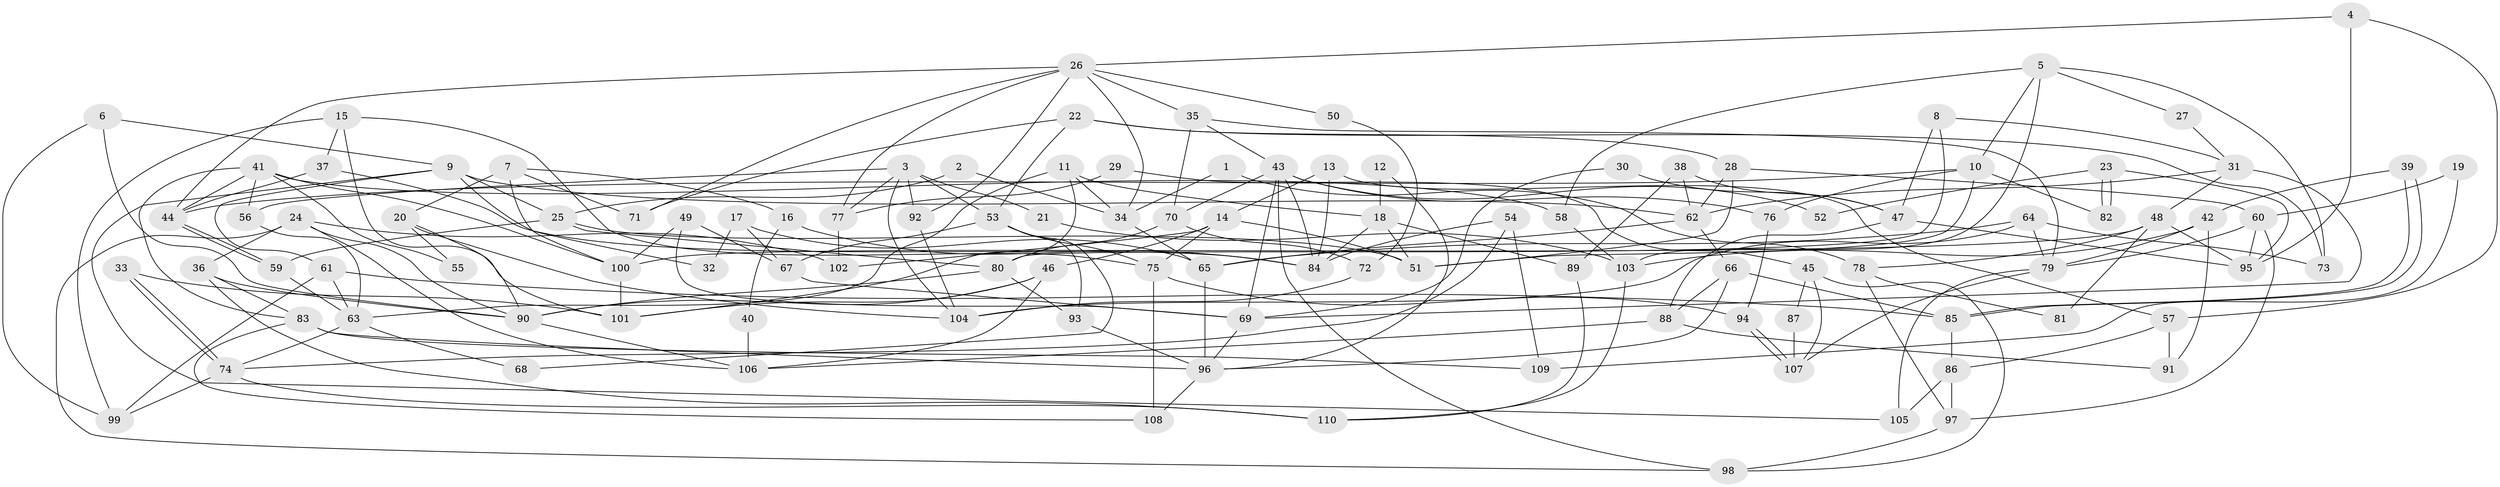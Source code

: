 // Generated by graph-tools (version 1.1) at 2025/15/03/09/25 04:15:06]
// undirected, 110 vertices, 220 edges
graph export_dot {
graph [start="1"]
  node [color=gray90,style=filled];
  1;
  2;
  3;
  4;
  5;
  6;
  7;
  8;
  9;
  10;
  11;
  12;
  13;
  14;
  15;
  16;
  17;
  18;
  19;
  20;
  21;
  22;
  23;
  24;
  25;
  26;
  27;
  28;
  29;
  30;
  31;
  32;
  33;
  34;
  35;
  36;
  37;
  38;
  39;
  40;
  41;
  42;
  43;
  44;
  45;
  46;
  47;
  48;
  49;
  50;
  51;
  52;
  53;
  54;
  55;
  56;
  57;
  58;
  59;
  60;
  61;
  62;
  63;
  64;
  65;
  66;
  67;
  68;
  69;
  70;
  71;
  72;
  73;
  74;
  75;
  76;
  77;
  78;
  79;
  80;
  81;
  82;
  83;
  84;
  85;
  86;
  87;
  88;
  89;
  90;
  91;
  92;
  93;
  94;
  95;
  96;
  97;
  98;
  99;
  100;
  101;
  102;
  103;
  104;
  105;
  106;
  107;
  108;
  109;
  110;
  1 -- 34;
  1 -- 78;
  2 -- 25;
  2 -- 34;
  3 -- 53;
  3 -- 104;
  3 -- 21;
  3 -- 56;
  3 -- 77;
  3 -- 92;
  4 -- 95;
  4 -- 26;
  4 -- 57;
  5 -- 103;
  5 -- 10;
  5 -- 27;
  5 -- 58;
  5 -- 73;
  6 -- 9;
  6 -- 99;
  6 -- 90;
  7 -- 100;
  7 -- 20;
  7 -- 16;
  7 -- 71;
  8 -- 47;
  8 -- 80;
  8 -- 31;
  9 -- 62;
  9 -- 61;
  9 -- 25;
  9 -- 32;
  9 -- 105;
  10 -- 51;
  10 -- 44;
  10 -- 76;
  10 -- 82;
  11 -- 63;
  11 -- 34;
  11 -- 18;
  11 -- 101;
  12 -- 96;
  12 -- 18;
  13 -- 14;
  13 -- 57;
  13 -- 84;
  14 -- 46;
  14 -- 51;
  14 -- 75;
  14 -- 102;
  15 -- 101;
  15 -- 37;
  15 -- 75;
  15 -- 99;
  16 -- 84;
  16 -- 40;
  17 -- 65;
  17 -- 67;
  17 -- 32;
  18 -- 84;
  18 -- 51;
  18 -- 89;
  19 -- 60;
  19 -- 109;
  20 -- 90;
  20 -- 104;
  20 -- 55;
  21 -- 103;
  22 -- 71;
  22 -- 53;
  22 -- 28;
  22 -- 73;
  23 -- 82;
  23 -- 82;
  23 -- 95;
  23 -- 52;
  24 -- 90;
  24 -- 106;
  24 -- 36;
  24 -- 98;
  24 -- 102;
  25 -- 51;
  25 -- 59;
  25 -- 80;
  26 -- 77;
  26 -- 35;
  26 -- 34;
  26 -- 44;
  26 -- 50;
  26 -- 71;
  26 -- 92;
  27 -- 31;
  28 -- 62;
  28 -- 51;
  28 -- 60;
  29 -- 77;
  29 -- 45;
  30 -- 47;
  30 -- 69;
  31 -- 69;
  31 -- 48;
  31 -- 62;
  33 -- 101;
  33 -- 74;
  33 -- 74;
  34 -- 65;
  35 -- 43;
  35 -- 79;
  35 -- 70;
  36 -- 90;
  36 -- 83;
  36 -- 110;
  37 -- 84;
  37 -- 44;
  38 -- 62;
  38 -- 89;
  38 -- 47;
  39 -- 85;
  39 -- 85;
  39 -- 42;
  40 -- 106;
  41 -- 44;
  41 -- 83;
  41 -- 55;
  41 -- 56;
  41 -- 58;
  41 -- 100;
  42 -- 91;
  42 -- 103;
  42 -- 79;
  43 -- 98;
  43 -- 76;
  43 -- 52;
  43 -- 69;
  43 -- 70;
  43 -- 84;
  44 -- 59;
  44 -- 59;
  45 -- 107;
  45 -- 98;
  45 -- 87;
  46 -- 90;
  46 -- 101;
  46 -- 106;
  47 -- 88;
  47 -- 95;
  48 -- 100;
  48 -- 78;
  48 -- 81;
  48 -- 95;
  49 -- 67;
  49 -- 69;
  49 -- 100;
  50 -- 72;
  53 -- 75;
  53 -- 93;
  53 -- 67;
  53 -- 68;
  54 -- 84;
  54 -- 74;
  54 -- 109;
  56 -- 63;
  57 -- 86;
  57 -- 91;
  58 -- 103;
  59 -- 63;
  60 -- 95;
  60 -- 79;
  60 -- 97;
  61 -- 63;
  61 -- 99;
  61 -- 85;
  62 -- 65;
  62 -- 66;
  63 -- 68;
  63 -- 74;
  64 -- 73;
  64 -- 79;
  64 -- 65;
  64 -- 104;
  65 -- 96;
  66 -- 85;
  66 -- 88;
  66 -- 96;
  67 -- 69;
  69 -- 96;
  70 -- 72;
  70 -- 80;
  72 -- 104;
  74 -- 99;
  74 -- 110;
  75 -- 94;
  75 -- 108;
  76 -- 94;
  77 -- 102;
  78 -- 97;
  78 -- 81;
  79 -- 105;
  79 -- 107;
  80 -- 90;
  80 -- 93;
  83 -- 96;
  83 -- 108;
  83 -- 109;
  85 -- 86;
  86 -- 105;
  86 -- 97;
  87 -- 107;
  88 -- 106;
  88 -- 91;
  89 -- 110;
  90 -- 106;
  92 -- 104;
  93 -- 96;
  94 -- 107;
  94 -- 107;
  96 -- 108;
  97 -- 98;
  100 -- 101;
  103 -- 110;
}
